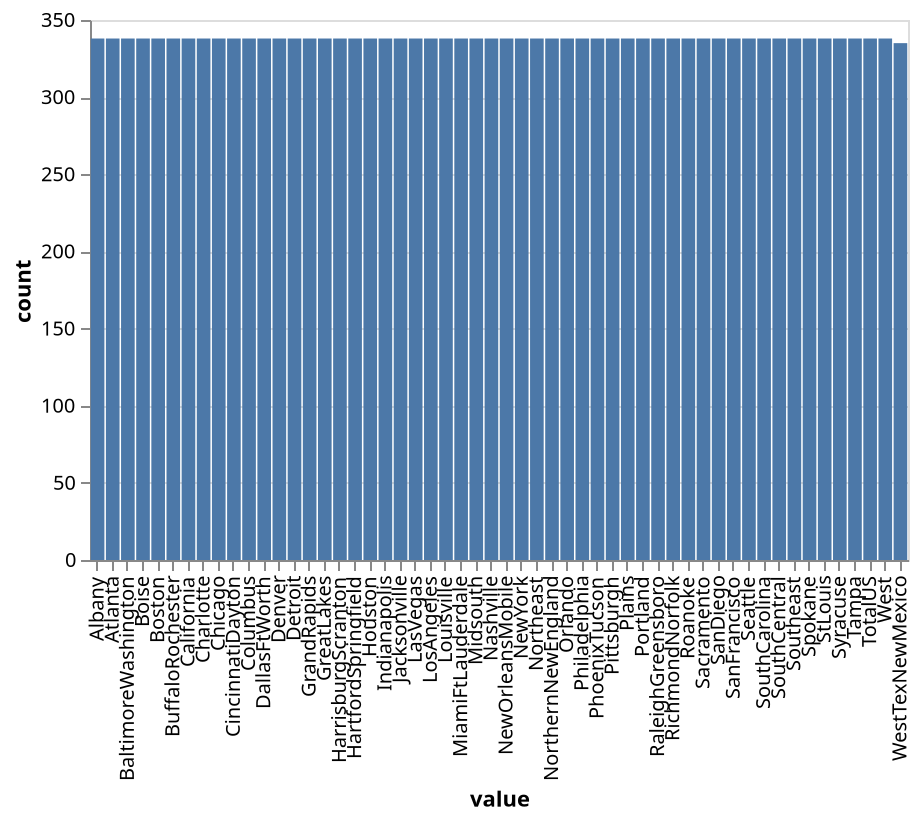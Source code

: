 {
  "$schema": "https://vega.github.io/schema/vega-lite/v5.json",
  "autosize": "fit",
  "config": {
    "view": {
      "continuousHeight": 300,
      "continuousWidth": 400
    }
  },
  "data": {
    "name": "data-7da9222bd52e04cf08be65d5a5141499"
  },
  "datasets": {
    "data-7da9222bd52e04cf08be65d5a5141499": [
      {
        "count": 338,
        "value": "Albany"
      },
      {
        "count": 338,
        "value": "Atlanta"
      },
      {
        "count": 338,
        "value": "BaltimoreWashington"
      },
      {
        "count": 338,
        "value": "Boise"
      },
      {
        "count": 338,
        "value": "Boston"
      },
      {
        "count": 338,
        "value": "BuffaloRochester"
      },
      {
        "count": 338,
        "value": "California"
      },
      {
        "count": 338,
        "value": "Charlotte"
      },
      {
        "count": 338,
        "value": "Chicago"
      },
      {
        "count": 338,
        "value": "CincinnatiDayton"
      },
      {
        "count": 338,
        "value": "Columbus"
      },
      {
        "count": 338,
        "value": "DallasFtWorth"
      },
      {
        "count": 338,
        "value": "Denver"
      },
      {
        "count": 338,
        "value": "Detroit"
      },
      {
        "count": 338,
        "value": "GrandRapids"
      },
      {
        "count": 338,
        "value": "GreatLakes"
      },
      {
        "count": 338,
        "value": "HarrisburgScranton"
      },
      {
        "count": 338,
        "value": "HartfordSpringfield"
      },
      {
        "count": 338,
        "value": "Houston"
      },
      {
        "count": 338,
        "value": "Indianapolis"
      },
      {
        "count": 338,
        "value": "Jacksonville"
      },
      {
        "count": 338,
        "value": "LasVegas"
      },
      {
        "count": 338,
        "value": "LosAngeles"
      },
      {
        "count": 338,
        "value": "Louisville"
      },
      {
        "count": 338,
        "value": "MiamiFtLauderdale"
      },
      {
        "count": 338,
        "value": "Midsouth"
      },
      {
        "count": 338,
        "value": "Nashville"
      },
      {
        "count": 338,
        "value": "NewOrleansMobile"
      },
      {
        "count": 338,
        "value": "NewYork"
      },
      {
        "count": 338,
        "value": "Northeast"
      },
      {
        "count": 338,
        "value": "NorthernNewEngland"
      },
      {
        "count": 338,
        "value": "Orlando"
      },
      {
        "count": 338,
        "value": "Philadelphia"
      },
      {
        "count": 338,
        "value": "PhoenixTucson"
      },
      {
        "count": 338,
        "value": "Pittsburgh"
      },
      {
        "count": 338,
        "value": "Plains"
      },
      {
        "count": 338,
        "value": "Portland"
      },
      {
        "count": 338,
        "value": "RaleighGreensboro"
      },
      {
        "count": 338,
        "value": "RichmondNorfolk"
      },
      {
        "count": 338,
        "value": "Roanoke"
      },
      {
        "count": 338,
        "value": "Sacramento"
      },
      {
        "count": 338,
        "value": "SanDiego"
      },
      {
        "count": 338,
        "value": "SanFrancisco"
      },
      {
        "count": 338,
        "value": "Seattle"
      },
      {
        "count": 338,
        "value": "SouthCarolina"
      },
      {
        "count": 338,
        "value": "SouthCentral"
      },
      {
        "count": 338,
        "value": "Southeast"
      },
      {
        "count": 338,
        "value": "Spokane"
      },
      {
        "count": 338,
        "value": "StLouis"
      },
      {
        "count": 338,
        "value": "Syracuse"
      },
      {
        "count": 338,
        "value": "Tampa"
      },
      {
        "count": 338,
        "value": "TotalUS"
      },
      {
        "count": 338,
        "value": "West"
      },
      {
        "count": 335,
        "value": "WestTexNewMexico"
      }
    ]
  },
  "encoding": {
    "tooltip": [
      {
        "field": "value",
        "type": "nominal"
      },
      {
        "field": "count",
        "type": "quantitative"
      }
    ],
    "x": {
      "field": "value",
      "type": "ordinal"
    },
    "y": {
      "field": "count",
      "type": "quantitative"
    }
  },
  "height": 400,
  "mark": "bar",
  "width": 450.0
}